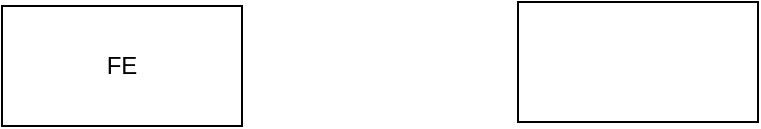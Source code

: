 <mxfile version="24.7.8">
  <diagram name="Login" id="Aik3ECJ7VKw_8JUWcA8D">
    <mxGraphModel dx="1137" dy="989" grid="0" gridSize="10" guides="1" tooltips="1" connect="1" arrows="1" fold="1" page="0" pageScale="1" pageWidth="827" pageHeight="1169" math="0" shadow="0">
      <root>
        <mxCell id="0" />
        <mxCell id="1" parent="0" />
        <mxCell id="vEJCQPq3aZARxCtG9cWY-1" value="FE" style="rounded=0;whiteSpace=wrap;html=1;" vertex="1" parent="1">
          <mxGeometry x="-249" y="-375" width="120" height="60" as="geometry" />
        </mxCell>
        <mxCell id="vEJCQPq3aZARxCtG9cWY-2" value="" style="rounded=0;whiteSpace=wrap;html=1;" vertex="1" parent="1">
          <mxGeometry x="9" y="-377" width="120" height="60" as="geometry" />
        </mxCell>
      </root>
    </mxGraphModel>
  </diagram>
</mxfile>

